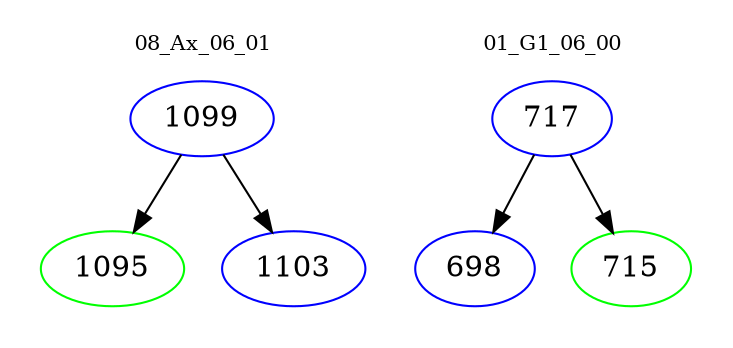 digraph{
subgraph cluster_0 {
color = white
label = "08_Ax_06_01";
fontsize=10;
T0_1099 [label="1099", color="blue"]
T0_1099 -> T0_1095 [color="black"]
T0_1095 [label="1095", color="green"]
T0_1099 -> T0_1103 [color="black"]
T0_1103 [label="1103", color="blue"]
}
subgraph cluster_1 {
color = white
label = "01_G1_06_00";
fontsize=10;
T1_717 [label="717", color="blue"]
T1_717 -> T1_698 [color="black"]
T1_698 [label="698", color="blue"]
T1_717 -> T1_715 [color="black"]
T1_715 [label="715", color="green"]
}
}
